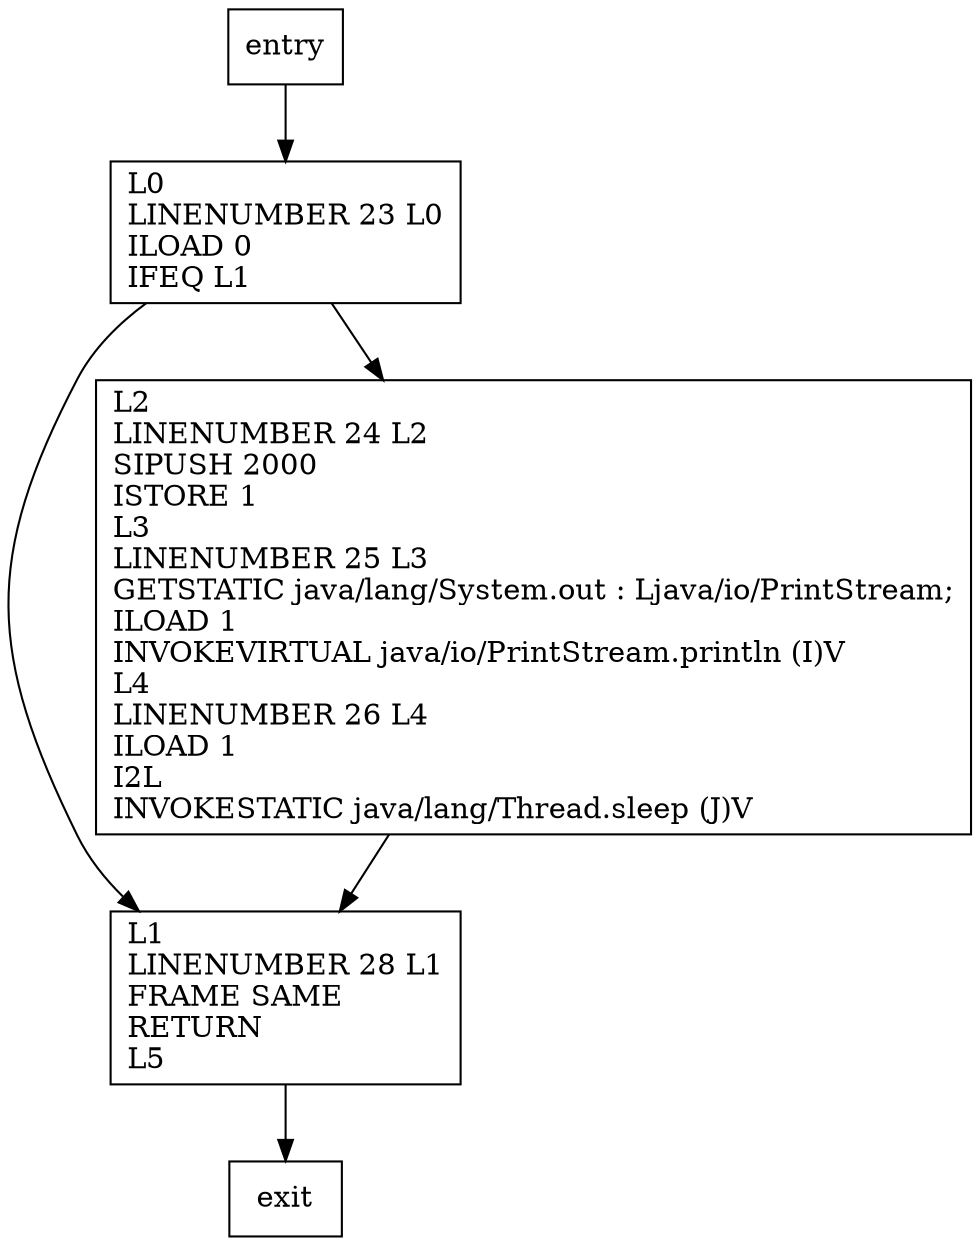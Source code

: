 digraph bar {
node [shape=record];
1044912231 [label="L1\lLINENUMBER 28 L1\lFRAME SAME\lRETURN\lL5\l"];
1240884054 [label="L2\lLINENUMBER 24 L2\lSIPUSH 2000\lISTORE 1\lL3\lLINENUMBER 25 L3\lGETSTATIC java/lang/System.out : Ljava/io/PrintStream;\lILOAD 1\lINVOKEVIRTUAL java/io/PrintStream.println (I)V\lL4\lLINENUMBER 26 L4\lILOAD 1\lI2L\lINVOKESTATIC java/lang/Thread.sleep (J)V\l"];
1634493660 [label="L0\lLINENUMBER 23 L0\lILOAD 0\lIFEQ L1\l"];
entry;
exit;
entry -> 1634493660
1044912231 -> exit
1240884054 -> 1044912231
1634493660 -> 1044912231
1634493660 -> 1240884054
}
